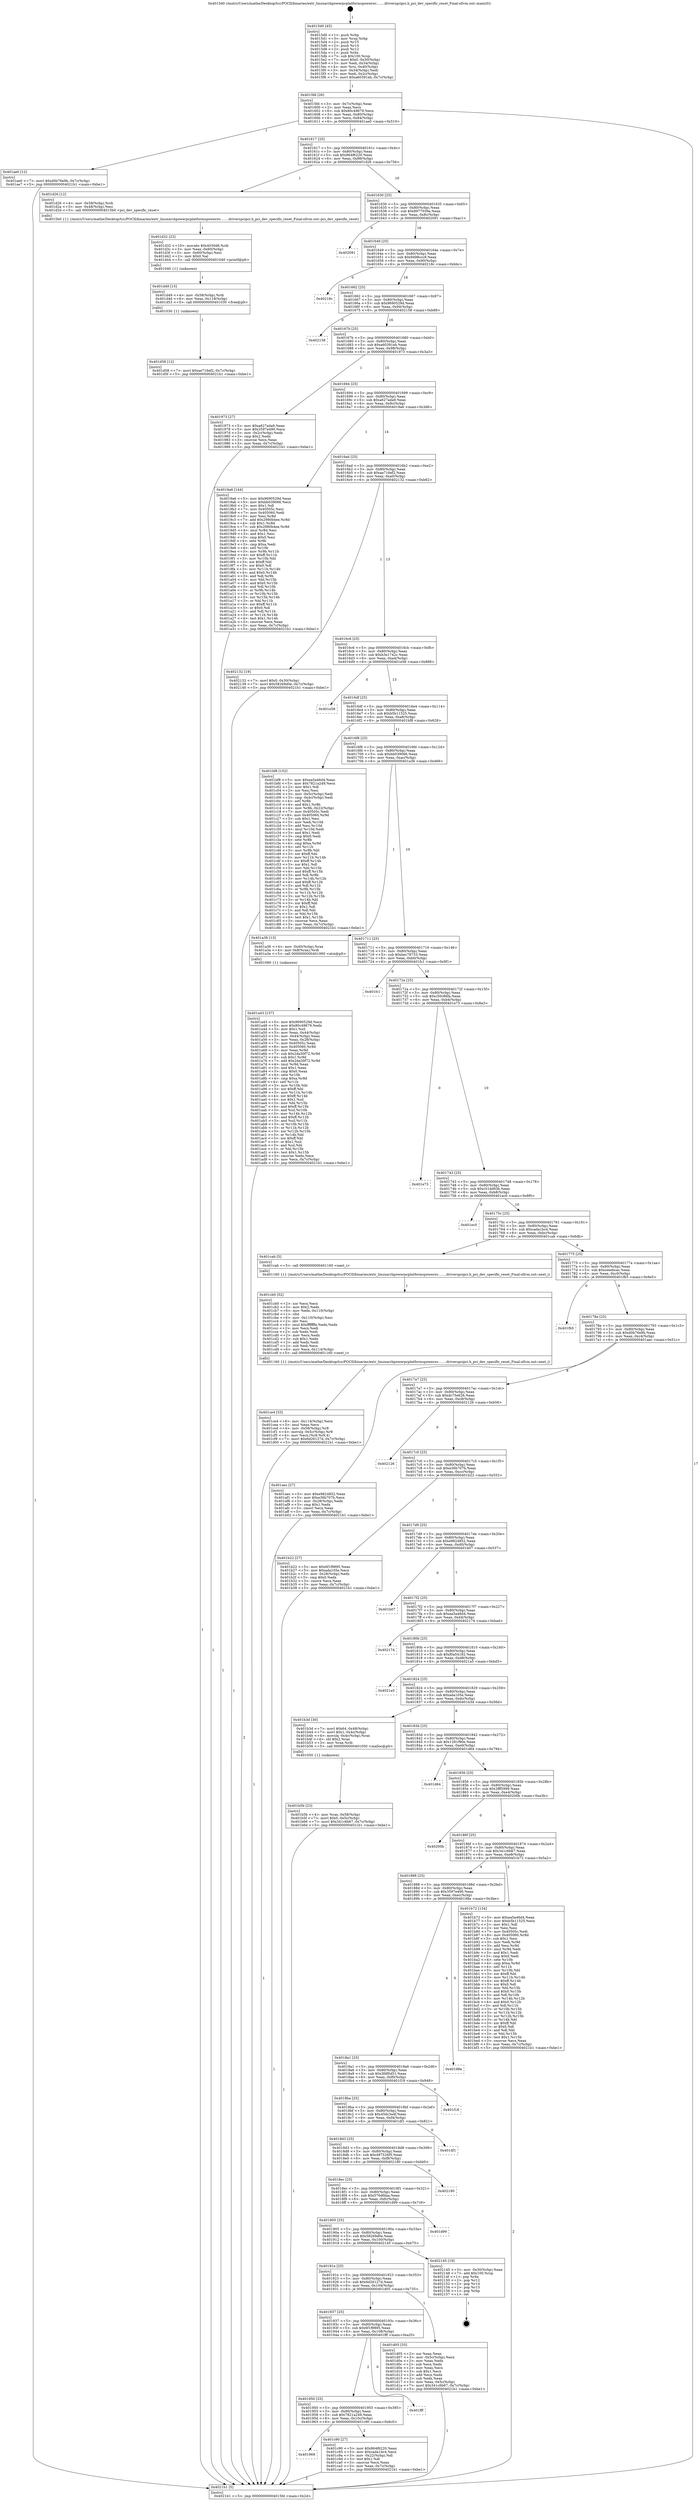 digraph "0x4015d0" {
  label = "0x4015d0 (/mnt/c/Users/mathe/Desktop/tcc/POCII/binaries/extr_linuxarchpowerpcplatformspowernv........driverspcipci.h_pci_dev_specific_reset_Final-ollvm.out::main(0))"
  labelloc = "t"
  node[shape=record]

  Entry [label="",width=0.3,height=0.3,shape=circle,fillcolor=black,style=filled]
  "0x4015fd" [label="{
     0x4015fd [26]\l
     | [instrs]\l
     &nbsp;&nbsp;0x4015fd \<+3\>: mov -0x7c(%rbp),%eax\l
     &nbsp;&nbsp;0x401600 \<+2\>: mov %eax,%ecx\l
     &nbsp;&nbsp;0x401602 \<+6\>: sub $0x80c49679,%ecx\l
     &nbsp;&nbsp;0x401608 \<+3\>: mov %eax,-0x80(%rbp)\l
     &nbsp;&nbsp;0x40160b \<+6\>: mov %ecx,-0x84(%rbp)\l
     &nbsp;&nbsp;0x401611 \<+6\>: je 0000000000401ae0 \<main+0x510\>\l
  }"]
  "0x401ae0" [label="{
     0x401ae0 [12]\l
     | [instrs]\l
     &nbsp;&nbsp;0x401ae0 \<+7\>: movl $0xd0b76e9b,-0x7c(%rbp)\l
     &nbsp;&nbsp;0x401ae7 \<+5\>: jmp 00000000004021b1 \<main+0xbe1\>\l
  }"]
  "0x401617" [label="{
     0x401617 [25]\l
     | [instrs]\l
     &nbsp;&nbsp;0x401617 \<+5\>: jmp 000000000040161c \<main+0x4c\>\l
     &nbsp;&nbsp;0x40161c \<+3\>: mov -0x80(%rbp),%eax\l
     &nbsp;&nbsp;0x40161f \<+5\>: sub $0x864f6220,%eax\l
     &nbsp;&nbsp;0x401624 \<+6\>: mov %eax,-0x88(%rbp)\l
     &nbsp;&nbsp;0x40162a \<+6\>: je 0000000000401d26 \<main+0x756\>\l
  }"]
  Exit [label="",width=0.3,height=0.3,shape=circle,fillcolor=black,style=filled,peripheries=2]
  "0x401d26" [label="{
     0x401d26 [12]\l
     | [instrs]\l
     &nbsp;&nbsp;0x401d26 \<+4\>: mov -0x58(%rbp),%rdi\l
     &nbsp;&nbsp;0x401d2a \<+3\>: mov -0x48(%rbp),%esi\l
     &nbsp;&nbsp;0x401d2d \<+5\>: call 00000000004015b0 \<pci_dev_specific_reset\>\l
     | [calls]\l
     &nbsp;&nbsp;0x4015b0 \{1\} (/mnt/c/Users/mathe/Desktop/tcc/POCII/binaries/extr_linuxarchpowerpcplatformspowernv........driverspcipci.h_pci_dev_specific_reset_Final-ollvm.out::pci_dev_specific_reset)\l
  }"]
  "0x401630" [label="{
     0x401630 [25]\l
     | [instrs]\l
     &nbsp;&nbsp;0x401630 \<+5\>: jmp 0000000000401635 \<main+0x65\>\l
     &nbsp;&nbsp;0x401635 \<+3\>: mov -0x80(%rbp),%eax\l
     &nbsp;&nbsp;0x401638 \<+5\>: sub $0x8977039e,%eax\l
     &nbsp;&nbsp;0x40163d \<+6\>: mov %eax,-0x8c(%rbp)\l
     &nbsp;&nbsp;0x401643 \<+6\>: je 0000000000402091 \<main+0xac1\>\l
  }"]
  "0x401d58" [label="{
     0x401d58 [12]\l
     | [instrs]\l
     &nbsp;&nbsp;0x401d58 \<+7\>: movl $0xae716ef2,-0x7c(%rbp)\l
     &nbsp;&nbsp;0x401d5f \<+5\>: jmp 00000000004021b1 \<main+0xbe1\>\l
  }"]
  "0x402091" [label="{
     0x402091\l
  }", style=dashed]
  "0x401649" [label="{
     0x401649 [25]\l
     | [instrs]\l
     &nbsp;&nbsp;0x401649 \<+5\>: jmp 000000000040164e \<main+0x7e\>\l
     &nbsp;&nbsp;0x40164e \<+3\>: mov -0x80(%rbp),%eax\l
     &nbsp;&nbsp;0x401651 \<+5\>: sub $0x9498ccc9,%eax\l
     &nbsp;&nbsp;0x401656 \<+6\>: mov %eax,-0x90(%rbp)\l
     &nbsp;&nbsp;0x40165c \<+6\>: je 000000000040218c \<main+0xbbc\>\l
  }"]
  "0x401d49" [label="{
     0x401d49 [15]\l
     | [instrs]\l
     &nbsp;&nbsp;0x401d49 \<+4\>: mov -0x58(%rbp),%rdi\l
     &nbsp;&nbsp;0x401d4d \<+6\>: mov %eax,-0x118(%rbp)\l
     &nbsp;&nbsp;0x401d53 \<+5\>: call 0000000000401030 \<free@plt\>\l
     | [calls]\l
     &nbsp;&nbsp;0x401030 \{1\} (unknown)\l
  }"]
  "0x40218c" [label="{
     0x40218c\l
  }", style=dashed]
  "0x401662" [label="{
     0x401662 [25]\l
     | [instrs]\l
     &nbsp;&nbsp;0x401662 \<+5\>: jmp 0000000000401667 \<main+0x97\>\l
     &nbsp;&nbsp;0x401667 \<+3\>: mov -0x80(%rbp),%eax\l
     &nbsp;&nbsp;0x40166a \<+5\>: sub $0x9690529d,%eax\l
     &nbsp;&nbsp;0x40166f \<+6\>: mov %eax,-0x94(%rbp)\l
     &nbsp;&nbsp;0x401675 \<+6\>: je 0000000000402158 \<main+0xb88\>\l
  }"]
  "0x401d32" [label="{
     0x401d32 [23]\l
     | [instrs]\l
     &nbsp;&nbsp;0x401d32 \<+10\>: movabs $0x4030d6,%rdi\l
     &nbsp;&nbsp;0x401d3c \<+3\>: mov %eax,-0x60(%rbp)\l
     &nbsp;&nbsp;0x401d3f \<+3\>: mov -0x60(%rbp),%esi\l
     &nbsp;&nbsp;0x401d42 \<+2\>: mov $0x0,%al\l
     &nbsp;&nbsp;0x401d44 \<+5\>: call 0000000000401040 \<printf@plt\>\l
     | [calls]\l
     &nbsp;&nbsp;0x401040 \{1\} (unknown)\l
  }"]
  "0x402158" [label="{
     0x402158\l
  }", style=dashed]
  "0x40167b" [label="{
     0x40167b [25]\l
     | [instrs]\l
     &nbsp;&nbsp;0x40167b \<+5\>: jmp 0000000000401680 \<main+0xb0\>\l
     &nbsp;&nbsp;0x401680 \<+3\>: mov -0x80(%rbp),%eax\l
     &nbsp;&nbsp;0x401683 \<+5\>: sub $0xa60391eb,%eax\l
     &nbsp;&nbsp;0x401688 \<+6\>: mov %eax,-0x98(%rbp)\l
     &nbsp;&nbsp;0x40168e \<+6\>: je 0000000000401973 \<main+0x3a3\>\l
  }"]
  "0x401ce4" [label="{
     0x401ce4 [33]\l
     | [instrs]\l
     &nbsp;&nbsp;0x401ce4 \<+6\>: mov -0x114(%rbp),%ecx\l
     &nbsp;&nbsp;0x401cea \<+3\>: imul %eax,%ecx\l
     &nbsp;&nbsp;0x401ced \<+4\>: mov -0x58(%rbp),%r8\l
     &nbsp;&nbsp;0x401cf1 \<+4\>: movslq -0x5c(%rbp),%r9\l
     &nbsp;&nbsp;0x401cf5 \<+4\>: mov %ecx,(%r8,%r9,4)\l
     &nbsp;&nbsp;0x401cf9 \<+7\>: movl $0x6d26127d,-0x7c(%rbp)\l
     &nbsp;&nbsp;0x401d00 \<+5\>: jmp 00000000004021b1 \<main+0xbe1\>\l
  }"]
  "0x401973" [label="{
     0x401973 [27]\l
     | [instrs]\l
     &nbsp;&nbsp;0x401973 \<+5\>: mov $0xa627ada9,%eax\l
     &nbsp;&nbsp;0x401978 \<+5\>: mov $0x3597e490,%ecx\l
     &nbsp;&nbsp;0x40197d \<+3\>: mov -0x2c(%rbp),%edx\l
     &nbsp;&nbsp;0x401980 \<+3\>: cmp $0x2,%edx\l
     &nbsp;&nbsp;0x401983 \<+3\>: cmovne %ecx,%eax\l
     &nbsp;&nbsp;0x401986 \<+3\>: mov %eax,-0x7c(%rbp)\l
     &nbsp;&nbsp;0x401989 \<+5\>: jmp 00000000004021b1 \<main+0xbe1\>\l
  }"]
  "0x401694" [label="{
     0x401694 [25]\l
     | [instrs]\l
     &nbsp;&nbsp;0x401694 \<+5\>: jmp 0000000000401699 \<main+0xc9\>\l
     &nbsp;&nbsp;0x401699 \<+3\>: mov -0x80(%rbp),%eax\l
     &nbsp;&nbsp;0x40169c \<+5\>: sub $0xa627ada9,%eax\l
     &nbsp;&nbsp;0x4016a1 \<+6\>: mov %eax,-0x9c(%rbp)\l
     &nbsp;&nbsp;0x4016a7 \<+6\>: je 00000000004019a6 \<main+0x3d6\>\l
  }"]
  "0x4021b1" [label="{
     0x4021b1 [5]\l
     | [instrs]\l
     &nbsp;&nbsp;0x4021b1 \<+5\>: jmp 00000000004015fd \<main+0x2d\>\l
  }"]
  "0x4015d0" [label="{
     0x4015d0 [45]\l
     | [instrs]\l
     &nbsp;&nbsp;0x4015d0 \<+1\>: push %rbp\l
     &nbsp;&nbsp;0x4015d1 \<+3\>: mov %rsp,%rbp\l
     &nbsp;&nbsp;0x4015d4 \<+2\>: push %r15\l
     &nbsp;&nbsp;0x4015d6 \<+2\>: push %r14\l
     &nbsp;&nbsp;0x4015d8 \<+2\>: push %r12\l
     &nbsp;&nbsp;0x4015da \<+1\>: push %rbx\l
     &nbsp;&nbsp;0x4015db \<+7\>: sub $0x100,%rsp\l
     &nbsp;&nbsp;0x4015e2 \<+7\>: movl $0x0,-0x30(%rbp)\l
     &nbsp;&nbsp;0x4015e9 \<+3\>: mov %edi,-0x34(%rbp)\l
     &nbsp;&nbsp;0x4015ec \<+4\>: mov %rsi,-0x40(%rbp)\l
     &nbsp;&nbsp;0x4015f0 \<+3\>: mov -0x34(%rbp),%edi\l
     &nbsp;&nbsp;0x4015f3 \<+3\>: mov %edi,-0x2c(%rbp)\l
     &nbsp;&nbsp;0x4015f6 \<+7\>: movl $0xa60391eb,-0x7c(%rbp)\l
  }"]
  "0x401cb0" [label="{
     0x401cb0 [52]\l
     | [instrs]\l
     &nbsp;&nbsp;0x401cb0 \<+2\>: xor %ecx,%ecx\l
     &nbsp;&nbsp;0x401cb2 \<+5\>: mov $0x2,%edx\l
     &nbsp;&nbsp;0x401cb7 \<+6\>: mov %edx,-0x110(%rbp)\l
     &nbsp;&nbsp;0x401cbd \<+1\>: cltd\l
     &nbsp;&nbsp;0x401cbe \<+6\>: mov -0x110(%rbp),%esi\l
     &nbsp;&nbsp;0x401cc4 \<+2\>: idiv %esi\l
     &nbsp;&nbsp;0x401cc6 \<+6\>: imul $0xfffffffe,%edx,%edx\l
     &nbsp;&nbsp;0x401ccc \<+2\>: mov %ecx,%edi\l
     &nbsp;&nbsp;0x401cce \<+2\>: sub %edx,%edi\l
     &nbsp;&nbsp;0x401cd0 \<+2\>: mov %ecx,%edx\l
     &nbsp;&nbsp;0x401cd2 \<+3\>: sub $0x1,%edx\l
     &nbsp;&nbsp;0x401cd5 \<+2\>: add %edx,%edi\l
     &nbsp;&nbsp;0x401cd7 \<+2\>: sub %edi,%ecx\l
     &nbsp;&nbsp;0x401cd9 \<+6\>: mov %ecx,-0x114(%rbp)\l
     &nbsp;&nbsp;0x401cdf \<+5\>: call 0000000000401160 \<next_i\>\l
     | [calls]\l
     &nbsp;&nbsp;0x401160 \{1\} (/mnt/c/Users/mathe/Desktop/tcc/POCII/binaries/extr_linuxarchpowerpcplatformspowernv........driverspcipci.h_pci_dev_specific_reset_Final-ollvm.out::next_i)\l
  }"]
  "0x4019a6" [label="{
     0x4019a6 [144]\l
     | [instrs]\l
     &nbsp;&nbsp;0x4019a6 \<+5\>: mov $0x9690529d,%eax\l
     &nbsp;&nbsp;0x4019ab \<+5\>: mov $0xbb039066,%ecx\l
     &nbsp;&nbsp;0x4019b0 \<+2\>: mov $0x1,%dl\l
     &nbsp;&nbsp;0x4019b2 \<+7\>: mov 0x40505c,%esi\l
     &nbsp;&nbsp;0x4019b9 \<+7\>: mov 0x405060,%edi\l
     &nbsp;&nbsp;0x4019c0 \<+3\>: mov %esi,%r8d\l
     &nbsp;&nbsp;0x4019c3 \<+7\>: add $0x2980b4ee,%r8d\l
     &nbsp;&nbsp;0x4019ca \<+4\>: sub $0x1,%r8d\l
     &nbsp;&nbsp;0x4019ce \<+7\>: sub $0x2980b4ee,%r8d\l
     &nbsp;&nbsp;0x4019d5 \<+4\>: imul %r8d,%esi\l
     &nbsp;&nbsp;0x4019d9 \<+3\>: and $0x1,%esi\l
     &nbsp;&nbsp;0x4019dc \<+3\>: cmp $0x0,%esi\l
     &nbsp;&nbsp;0x4019df \<+4\>: sete %r9b\l
     &nbsp;&nbsp;0x4019e3 \<+3\>: cmp $0xa,%edi\l
     &nbsp;&nbsp;0x4019e6 \<+4\>: setl %r10b\l
     &nbsp;&nbsp;0x4019ea \<+3\>: mov %r9b,%r11b\l
     &nbsp;&nbsp;0x4019ed \<+4\>: xor $0xff,%r11b\l
     &nbsp;&nbsp;0x4019f1 \<+3\>: mov %r10b,%bl\l
     &nbsp;&nbsp;0x4019f4 \<+3\>: xor $0xff,%bl\l
     &nbsp;&nbsp;0x4019f7 \<+3\>: xor $0x0,%dl\l
     &nbsp;&nbsp;0x4019fa \<+3\>: mov %r11b,%r14b\l
     &nbsp;&nbsp;0x4019fd \<+4\>: and $0x0,%r14b\l
     &nbsp;&nbsp;0x401a01 \<+3\>: and %dl,%r9b\l
     &nbsp;&nbsp;0x401a04 \<+3\>: mov %bl,%r15b\l
     &nbsp;&nbsp;0x401a07 \<+4\>: and $0x0,%r15b\l
     &nbsp;&nbsp;0x401a0b \<+3\>: and %dl,%r10b\l
     &nbsp;&nbsp;0x401a0e \<+3\>: or %r9b,%r14b\l
     &nbsp;&nbsp;0x401a11 \<+3\>: or %r10b,%r15b\l
     &nbsp;&nbsp;0x401a14 \<+3\>: xor %r15b,%r14b\l
     &nbsp;&nbsp;0x401a17 \<+3\>: or %bl,%r11b\l
     &nbsp;&nbsp;0x401a1a \<+4\>: xor $0xff,%r11b\l
     &nbsp;&nbsp;0x401a1e \<+3\>: or $0x0,%dl\l
     &nbsp;&nbsp;0x401a21 \<+3\>: and %dl,%r11b\l
     &nbsp;&nbsp;0x401a24 \<+3\>: or %r11b,%r14b\l
     &nbsp;&nbsp;0x401a27 \<+4\>: test $0x1,%r14b\l
     &nbsp;&nbsp;0x401a2b \<+3\>: cmovne %ecx,%eax\l
     &nbsp;&nbsp;0x401a2e \<+3\>: mov %eax,-0x7c(%rbp)\l
     &nbsp;&nbsp;0x401a31 \<+5\>: jmp 00000000004021b1 \<main+0xbe1\>\l
  }"]
  "0x4016ad" [label="{
     0x4016ad [25]\l
     | [instrs]\l
     &nbsp;&nbsp;0x4016ad \<+5\>: jmp 00000000004016b2 \<main+0xe2\>\l
     &nbsp;&nbsp;0x4016b2 \<+3\>: mov -0x80(%rbp),%eax\l
     &nbsp;&nbsp;0x4016b5 \<+5\>: sub $0xae716ef2,%eax\l
     &nbsp;&nbsp;0x4016ba \<+6\>: mov %eax,-0xa0(%rbp)\l
     &nbsp;&nbsp;0x4016c0 \<+6\>: je 0000000000402132 \<main+0xb62\>\l
  }"]
  "0x401969" [label="{
     0x401969\l
  }", style=dashed]
  "0x402132" [label="{
     0x402132 [19]\l
     | [instrs]\l
     &nbsp;&nbsp;0x402132 \<+7\>: movl $0x0,-0x30(%rbp)\l
     &nbsp;&nbsp;0x402139 \<+7\>: movl $0x58269d0e,-0x7c(%rbp)\l
     &nbsp;&nbsp;0x402140 \<+5\>: jmp 00000000004021b1 \<main+0xbe1\>\l
  }"]
  "0x4016c6" [label="{
     0x4016c6 [25]\l
     | [instrs]\l
     &nbsp;&nbsp;0x4016c6 \<+5\>: jmp 00000000004016cb \<main+0xfb\>\l
     &nbsp;&nbsp;0x4016cb \<+3\>: mov -0x80(%rbp),%eax\l
     &nbsp;&nbsp;0x4016ce \<+5\>: sub $0xb3e1742c,%eax\l
     &nbsp;&nbsp;0x4016d3 \<+6\>: mov %eax,-0xa4(%rbp)\l
     &nbsp;&nbsp;0x4016d9 \<+6\>: je 0000000000401e58 \<main+0x888\>\l
  }"]
  "0x401c90" [label="{
     0x401c90 [27]\l
     | [instrs]\l
     &nbsp;&nbsp;0x401c90 \<+5\>: mov $0x864f6220,%eax\l
     &nbsp;&nbsp;0x401c95 \<+5\>: mov $0xcada1bc4,%ecx\l
     &nbsp;&nbsp;0x401c9a \<+3\>: mov -0x22(%rbp),%dl\l
     &nbsp;&nbsp;0x401c9d \<+3\>: test $0x1,%dl\l
     &nbsp;&nbsp;0x401ca0 \<+3\>: cmovne %ecx,%eax\l
     &nbsp;&nbsp;0x401ca3 \<+3\>: mov %eax,-0x7c(%rbp)\l
     &nbsp;&nbsp;0x401ca6 \<+5\>: jmp 00000000004021b1 \<main+0xbe1\>\l
  }"]
  "0x401e58" [label="{
     0x401e58\l
  }", style=dashed]
  "0x4016df" [label="{
     0x4016df [25]\l
     | [instrs]\l
     &nbsp;&nbsp;0x4016df \<+5\>: jmp 00000000004016e4 \<main+0x114\>\l
     &nbsp;&nbsp;0x4016e4 \<+3\>: mov -0x80(%rbp),%eax\l
     &nbsp;&nbsp;0x4016e7 \<+5\>: sub $0xb5b11525,%eax\l
     &nbsp;&nbsp;0x4016ec \<+6\>: mov %eax,-0xa8(%rbp)\l
     &nbsp;&nbsp;0x4016f2 \<+6\>: je 0000000000401bf8 \<main+0x628\>\l
  }"]
  "0x401950" [label="{
     0x401950 [25]\l
     | [instrs]\l
     &nbsp;&nbsp;0x401950 \<+5\>: jmp 0000000000401955 \<main+0x385\>\l
     &nbsp;&nbsp;0x401955 \<+3\>: mov -0x80(%rbp),%eax\l
     &nbsp;&nbsp;0x401958 \<+5\>: sub $0x7821a249,%eax\l
     &nbsp;&nbsp;0x40195d \<+6\>: mov %eax,-0x10c(%rbp)\l
     &nbsp;&nbsp;0x401963 \<+6\>: je 0000000000401c90 \<main+0x6c0\>\l
  }"]
  "0x401bf8" [label="{
     0x401bf8 [152]\l
     | [instrs]\l
     &nbsp;&nbsp;0x401bf8 \<+5\>: mov $0xea5a46d4,%eax\l
     &nbsp;&nbsp;0x401bfd \<+5\>: mov $0x7821a249,%ecx\l
     &nbsp;&nbsp;0x401c02 \<+2\>: mov $0x1,%dl\l
     &nbsp;&nbsp;0x401c04 \<+2\>: xor %esi,%esi\l
     &nbsp;&nbsp;0x401c06 \<+3\>: mov -0x5c(%rbp),%edi\l
     &nbsp;&nbsp;0x401c09 \<+3\>: cmp -0x4c(%rbp),%edi\l
     &nbsp;&nbsp;0x401c0c \<+4\>: setl %r8b\l
     &nbsp;&nbsp;0x401c10 \<+4\>: and $0x1,%r8b\l
     &nbsp;&nbsp;0x401c14 \<+4\>: mov %r8b,-0x22(%rbp)\l
     &nbsp;&nbsp;0x401c18 \<+7\>: mov 0x40505c,%edi\l
     &nbsp;&nbsp;0x401c1f \<+8\>: mov 0x405060,%r9d\l
     &nbsp;&nbsp;0x401c27 \<+3\>: sub $0x1,%esi\l
     &nbsp;&nbsp;0x401c2a \<+3\>: mov %edi,%r10d\l
     &nbsp;&nbsp;0x401c2d \<+3\>: add %esi,%r10d\l
     &nbsp;&nbsp;0x401c30 \<+4\>: imul %r10d,%edi\l
     &nbsp;&nbsp;0x401c34 \<+3\>: and $0x1,%edi\l
     &nbsp;&nbsp;0x401c37 \<+3\>: cmp $0x0,%edi\l
     &nbsp;&nbsp;0x401c3a \<+4\>: sete %r8b\l
     &nbsp;&nbsp;0x401c3e \<+4\>: cmp $0xa,%r9d\l
     &nbsp;&nbsp;0x401c42 \<+4\>: setl %r11b\l
     &nbsp;&nbsp;0x401c46 \<+3\>: mov %r8b,%bl\l
     &nbsp;&nbsp;0x401c49 \<+3\>: xor $0xff,%bl\l
     &nbsp;&nbsp;0x401c4c \<+3\>: mov %r11b,%r14b\l
     &nbsp;&nbsp;0x401c4f \<+4\>: xor $0xff,%r14b\l
     &nbsp;&nbsp;0x401c53 \<+3\>: xor $0x1,%dl\l
     &nbsp;&nbsp;0x401c56 \<+3\>: mov %bl,%r15b\l
     &nbsp;&nbsp;0x401c59 \<+4\>: and $0xff,%r15b\l
     &nbsp;&nbsp;0x401c5d \<+3\>: and %dl,%r8b\l
     &nbsp;&nbsp;0x401c60 \<+3\>: mov %r14b,%r12b\l
     &nbsp;&nbsp;0x401c63 \<+4\>: and $0xff,%r12b\l
     &nbsp;&nbsp;0x401c67 \<+3\>: and %dl,%r11b\l
     &nbsp;&nbsp;0x401c6a \<+3\>: or %r8b,%r15b\l
     &nbsp;&nbsp;0x401c6d \<+3\>: or %r11b,%r12b\l
     &nbsp;&nbsp;0x401c70 \<+3\>: xor %r12b,%r15b\l
     &nbsp;&nbsp;0x401c73 \<+3\>: or %r14b,%bl\l
     &nbsp;&nbsp;0x401c76 \<+3\>: xor $0xff,%bl\l
     &nbsp;&nbsp;0x401c79 \<+3\>: or $0x1,%dl\l
     &nbsp;&nbsp;0x401c7c \<+2\>: and %dl,%bl\l
     &nbsp;&nbsp;0x401c7e \<+3\>: or %bl,%r15b\l
     &nbsp;&nbsp;0x401c81 \<+4\>: test $0x1,%r15b\l
     &nbsp;&nbsp;0x401c85 \<+3\>: cmovne %ecx,%eax\l
     &nbsp;&nbsp;0x401c88 \<+3\>: mov %eax,-0x7c(%rbp)\l
     &nbsp;&nbsp;0x401c8b \<+5\>: jmp 00000000004021b1 \<main+0xbe1\>\l
  }"]
  "0x4016f8" [label="{
     0x4016f8 [25]\l
     | [instrs]\l
     &nbsp;&nbsp;0x4016f8 \<+5\>: jmp 00000000004016fd \<main+0x12d\>\l
     &nbsp;&nbsp;0x4016fd \<+3\>: mov -0x80(%rbp),%eax\l
     &nbsp;&nbsp;0x401700 \<+5\>: sub $0xbb039066,%eax\l
     &nbsp;&nbsp;0x401705 \<+6\>: mov %eax,-0xac(%rbp)\l
     &nbsp;&nbsp;0x40170b \<+6\>: je 0000000000401a36 \<main+0x466\>\l
  }"]
  "0x401fff" [label="{
     0x401fff\l
  }", style=dashed]
  "0x401a36" [label="{
     0x401a36 [13]\l
     | [instrs]\l
     &nbsp;&nbsp;0x401a36 \<+4\>: mov -0x40(%rbp),%rax\l
     &nbsp;&nbsp;0x401a3a \<+4\>: mov 0x8(%rax),%rdi\l
     &nbsp;&nbsp;0x401a3e \<+5\>: call 0000000000401060 \<atoi@plt\>\l
     | [calls]\l
     &nbsp;&nbsp;0x401060 \{1\} (unknown)\l
  }"]
  "0x401711" [label="{
     0x401711 [25]\l
     | [instrs]\l
     &nbsp;&nbsp;0x401711 \<+5\>: jmp 0000000000401716 \<main+0x146\>\l
     &nbsp;&nbsp;0x401716 \<+3\>: mov -0x80(%rbp),%eax\l
     &nbsp;&nbsp;0x401719 \<+5\>: sub $0xbec78733,%eax\l
     &nbsp;&nbsp;0x40171e \<+6\>: mov %eax,-0xb0(%rbp)\l
     &nbsp;&nbsp;0x401724 \<+6\>: je 0000000000401fc1 \<main+0x9f1\>\l
  }"]
  "0x401a43" [label="{
     0x401a43 [157]\l
     | [instrs]\l
     &nbsp;&nbsp;0x401a43 \<+5\>: mov $0x9690529d,%ecx\l
     &nbsp;&nbsp;0x401a48 \<+5\>: mov $0x80c49679,%edx\l
     &nbsp;&nbsp;0x401a4d \<+3\>: mov $0x1,%sil\l
     &nbsp;&nbsp;0x401a50 \<+3\>: mov %eax,-0x44(%rbp)\l
     &nbsp;&nbsp;0x401a53 \<+3\>: mov -0x44(%rbp),%eax\l
     &nbsp;&nbsp;0x401a56 \<+3\>: mov %eax,-0x28(%rbp)\l
     &nbsp;&nbsp;0x401a59 \<+7\>: mov 0x40505c,%eax\l
     &nbsp;&nbsp;0x401a60 \<+8\>: mov 0x405060,%r8d\l
     &nbsp;&nbsp;0x401a68 \<+3\>: mov %eax,%r9d\l
     &nbsp;&nbsp;0x401a6b \<+7\>: sub $0x2da30f72,%r9d\l
     &nbsp;&nbsp;0x401a72 \<+4\>: sub $0x1,%r9d\l
     &nbsp;&nbsp;0x401a76 \<+7\>: add $0x2da30f72,%r9d\l
     &nbsp;&nbsp;0x401a7d \<+4\>: imul %r9d,%eax\l
     &nbsp;&nbsp;0x401a81 \<+3\>: and $0x1,%eax\l
     &nbsp;&nbsp;0x401a84 \<+3\>: cmp $0x0,%eax\l
     &nbsp;&nbsp;0x401a87 \<+4\>: sete %r10b\l
     &nbsp;&nbsp;0x401a8b \<+4\>: cmp $0xa,%r8d\l
     &nbsp;&nbsp;0x401a8f \<+4\>: setl %r11b\l
     &nbsp;&nbsp;0x401a93 \<+3\>: mov %r10b,%bl\l
     &nbsp;&nbsp;0x401a96 \<+3\>: xor $0xff,%bl\l
     &nbsp;&nbsp;0x401a99 \<+3\>: mov %r11b,%r14b\l
     &nbsp;&nbsp;0x401a9c \<+4\>: xor $0xff,%r14b\l
     &nbsp;&nbsp;0x401aa0 \<+4\>: xor $0x1,%sil\l
     &nbsp;&nbsp;0x401aa4 \<+3\>: mov %bl,%r15b\l
     &nbsp;&nbsp;0x401aa7 \<+4\>: and $0xff,%r15b\l
     &nbsp;&nbsp;0x401aab \<+3\>: and %sil,%r10b\l
     &nbsp;&nbsp;0x401aae \<+3\>: mov %r14b,%r12b\l
     &nbsp;&nbsp;0x401ab1 \<+4\>: and $0xff,%r12b\l
     &nbsp;&nbsp;0x401ab5 \<+3\>: and %sil,%r11b\l
     &nbsp;&nbsp;0x401ab8 \<+3\>: or %r10b,%r15b\l
     &nbsp;&nbsp;0x401abb \<+3\>: or %r11b,%r12b\l
     &nbsp;&nbsp;0x401abe \<+3\>: xor %r12b,%r15b\l
     &nbsp;&nbsp;0x401ac1 \<+3\>: or %r14b,%bl\l
     &nbsp;&nbsp;0x401ac4 \<+3\>: xor $0xff,%bl\l
     &nbsp;&nbsp;0x401ac7 \<+4\>: or $0x1,%sil\l
     &nbsp;&nbsp;0x401acb \<+3\>: and %sil,%bl\l
     &nbsp;&nbsp;0x401ace \<+3\>: or %bl,%r15b\l
     &nbsp;&nbsp;0x401ad1 \<+4\>: test $0x1,%r15b\l
     &nbsp;&nbsp;0x401ad5 \<+3\>: cmovne %edx,%ecx\l
     &nbsp;&nbsp;0x401ad8 \<+3\>: mov %ecx,-0x7c(%rbp)\l
     &nbsp;&nbsp;0x401adb \<+5\>: jmp 00000000004021b1 \<main+0xbe1\>\l
  }"]
  "0x401937" [label="{
     0x401937 [25]\l
     | [instrs]\l
     &nbsp;&nbsp;0x401937 \<+5\>: jmp 000000000040193c \<main+0x36c\>\l
     &nbsp;&nbsp;0x40193c \<+3\>: mov -0x80(%rbp),%eax\l
     &nbsp;&nbsp;0x40193f \<+5\>: sub $0x6f1f9895,%eax\l
     &nbsp;&nbsp;0x401944 \<+6\>: mov %eax,-0x108(%rbp)\l
     &nbsp;&nbsp;0x40194a \<+6\>: je 0000000000401fff \<main+0xa2f\>\l
  }"]
  "0x401fc1" [label="{
     0x401fc1\l
  }", style=dashed]
  "0x40172a" [label="{
     0x40172a [25]\l
     | [instrs]\l
     &nbsp;&nbsp;0x40172a \<+5\>: jmp 000000000040172f \<main+0x15f\>\l
     &nbsp;&nbsp;0x40172f \<+3\>: mov -0x80(%rbp),%eax\l
     &nbsp;&nbsp;0x401732 \<+5\>: sub $0xc50c86fa,%eax\l
     &nbsp;&nbsp;0x401737 \<+6\>: mov %eax,-0xb4(%rbp)\l
     &nbsp;&nbsp;0x40173d \<+6\>: je 0000000000401e73 \<main+0x8a3\>\l
  }"]
  "0x401d05" [label="{
     0x401d05 [33]\l
     | [instrs]\l
     &nbsp;&nbsp;0x401d05 \<+2\>: xor %eax,%eax\l
     &nbsp;&nbsp;0x401d07 \<+3\>: mov -0x5c(%rbp),%ecx\l
     &nbsp;&nbsp;0x401d0a \<+2\>: mov %eax,%edx\l
     &nbsp;&nbsp;0x401d0c \<+2\>: sub %ecx,%edx\l
     &nbsp;&nbsp;0x401d0e \<+2\>: mov %eax,%ecx\l
     &nbsp;&nbsp;0x401d10 \<+3\>: sub $0x1,%ecx\l
     &nbsp;&nbsp;0x401d13 \<+2\>: add %ecx,%edx\l
     &nbsp;&nbsp;0x401d15 \<+2\>: sub %edx,%eax\l
     &nbsp;&nbsp;0x401d17 \<+3\>: mov %eax,-0x5c(%rbp)\l
     &nbsp;&nbsp;0x401d1a \<+7\>: movl $0x341c6b67,-0x7c(%rbp)\l
     &nbsp;&nbsp;0x401d21 \<+5\>: jmp 00000000004021b1 \<main+0xbe1\>\l
  }"]
  "0x401e73" [label="{
     0x401e73\l
  }", style=dashed]
  "0x401743" [label="{
     0x401743 [25]\l
     | [instrs]\l
     &nbsp;&nbsp;0x401743 \<+5\>: jmp 0000000000401748 \<main+0x178\>\l
     &nbsp;&nbsp;0x401748 \<+3\>: mov -0x80(%rbp),%eax\l
     &nbsp;&nbsp;0x40174b \<+5\>: sub $0xc51dd93b,%eax\l
     &nbsp;&nbsp;0x401750 \<+6\>: mov %eax,-0xb8(%rbp)\l
     &nbsp;&nbsp;0x401756 \<+6\>: je 0000000000401ec0 \<main+0x8f0\>\l
  }"]
  "0x40191e" [label="{
     0x40191e [25]\l
     | [instrs]\l
     &nbsp;&nbsp;0x40191e \<+5\>: jmp 0000000000401923 \<main+0x353\>\l
     &nbsp;&nbsp;0x401923 \<+3\>: mov -0x80(%rbp),%eax\l
     &nbsp;&nbsp;0x401926 \<+5\>: sub $0x6d26127d,%eax\l
     &nbsp;&nbsp;0x40192b \<+6\>: mov %eax,-0x104(%rbp)\l
     &nbsp;&nbsp;0x401931 \<+6\>: je 0000000000401d05 \<main+0x735\>\l
  }"]
  "0x401ec0" [label="{
     0x401ec0\l
  }", style=dashed]
  "0x40175c" [label="{
     0x40175c [25]\l
     | [instrs]\l
     &nbsp;&nbsp;0x40175c \<+5\>: jmp 0000000000401761 \<main+0x191\>\l
     &nbsp;&nbsp;0x401761 \<+3\>: mov -0x80(%rbp),%eax\l
     &nbsp;&nbsp;0x401764 \<+5\>: sub $0xcada1bc4,%eax\l
     &nbsp;&nbsp;0x401769 \<+6\>: mov %eax,-0xbc(%rbp)\l
     &nbsp;&nbsp;0x40176f \<+6\>: je 0000000000401cab \<main+0x6db\>\l
  }"]
  "0x402145" [label="{
     0x402145 [19]\l
     | [instrs]\l
     &nbsp;&nbsp;0x402145 \<+3\>: mov -0x30(%rbp),%eax\l
     &nbsp;&nbsp;0x402148 \<+7\>: add $0x100,%rsp\l
     &nbsp;&nbsp;0x40214f \<+1\>: pop %rbx\l
     &nbsp;&nbsp;0x402150 \<+2\>: pop %r12\l
     &nbsp;&nbsp;0x402152 \<+2\>: pop %r14\l
     &nbsp;&nbsp;0x402154 \<+2\>: pop %r15\l
     &nbsp;&nbsp;0x402156 \<+1\>: pop %rbp\l
     &nbsp;&nbsp;0x402157 \<+1\>: ret\l
  }"]
  "0x401cab" [label="{
     0x401cab [5]\l
     | [instrs]\l
     &nbsp;&nbsp;0x401cab \<+5\>: call 0000000000401160 \<next_i\>\l
     | [calls]\l
     &nbsp;&nbsp;0x401160 \{1\} (/mnt/c/Users/mathe/Desktop/tcc/POCII/binaries/extr_linuxarchpowerpcplatformspowernv........driverspcipci.h_pci_dev_specific_reset_Final-ollvm.out::next_i)\l
  }"]
  "0x401775" [label="{
     0x401775 [25]\l
     | [instrs]\l
     &nbsp;&nbsp;0x401775 \<+5\>: jmp 000000000040177a \<main+0x1aa\>\l
     &nbsp;&nbsp;0x40177a \<+3\>: mov -0x80(%rbp),%eax\l
     &nbsp;&nbsp;0x40177d \<+5\>: sub $0xceeebcac,%eax\l
     &nbsp;&nbsp;0x401782 \<+6\>: mov %eax,-0xc0(%rbp)\l
     &nbsp;&nbsp;0x401788 \<+6\>: je 0000000000401fb5 \<main+0x9e5\>\l
  }"]
  "0x401905" [label="{
     0x401905 [25]\l
     | [instrs]\l
     &nbsp;&nbsp;0x401905 \<+5\>: jmp 000000000040190a \<main+0x33a\>\l
     &nbsp;&nbsp;0x40190a \<+3\>: mov -0x80(%rbp),%eax\l
     &nbsp;&nbsp;0x40190d \<+5\>: sub $0x58269d0e,%eax\l
     &nbsp;&nbsp;0x401912 \<+6\>: mov %eax,-0x100(%rbp)\l
     &nbsp;&nbsp;0x401918 \<+6\>: je 0000000000402145 \<main+0xb75\>\l
  }"]
  "0x401fb5" [label="{
     0x401fb5\l
  }", style=dashed]
  "0x40178e" [label="{
     0x40178e [25]\l
     | [instrs]\l
     &nbsp;&nbsp;0x40178e \<+5\>: jmp 0000000000401793 \<main+0x1c3\>\l
     &nbsp;&nbsp;0x401793 \<+3\>: mov -0x80(%rbp),%eax\l
     &nbsp;&nbsp;0x401796 \<+5\>: sub $0xd0b76e9b,%eax\l
     &nbsp;&nbsp;0x40179b \<+6\>: mov %eax,-0xc4(%rbp)\l
     &nbsp;&nbsp;0x4017a1 \<+6\>: je 0000000000401aec \<main+0x51c\>\l
  }"]
  "0x401d99" [label="{
     0x401d99\l
  }", style=dashed]
  "0x401aec" [label="{
     0x401aec [27]\l
     | [instrs]\l
     &nbsp;&nbsp;0x401aec \<+5\>: mov $0xe9824852,%eax\l
     &nbsp;&nbsp;0x401af1 \<+5\>: mov $0xe36b707b,%ecx\l
     &nbsp;&nbsp;0x401af6 \<+3\>: mov -0x28(%rbp),%edx\l
     &nbsp;&nbsp;0x401af9 \<+3\>: cmp $0x1,%edx\l
     &nbsp;&nbsp;0x401afc \<+3\>: cmovl %ecx,%eax\l
     &nbsp;&nbsp;0x401aff \<+3\>: mov %eax,-0x7c(%rbp)\l
     &nbsp;&nbsp;0x401b02 \<+5\>: jmp 00000000004021b1 \<main+0xbe1\>\l
  }"]
  "0x4017a7" [label="{
     0x4017a7 [25]\l
     | [instrs]\l
     &nbsp;&nbsp;0x4017a7 \<+5\>: jmp 00000000004017ac \<main+0x1dc\>\l
     &nbsp;&nbsp;0x4017ac \<+3\>: mov -0x80(%rbp),%eax\l
     &nbsp;&nbsp;0x4017af \<+5\>: sub $0xdc75e626,%eax\l
     &nbsp;&nbsp;0x4017b4 \<+6\>: mov %eax,-0xc8(%rbp)\l
     &nbsp;&nbsp;0x4017ba \<+6\>: je 0000000000402126 \<main+0xb56\>\l
  }"]
  "0x4018ec" [label="{
     0x4018ec [25]\l
     | [instrs]\l
     &nbsp;&nbsp;0x4018ec \<+5\>: jmp 00000000004018f1 \<main+0x321\>\l
     &nbsp;&nbsp;0x4018f1 \<+3\>: mov -0x80(%rbp),%eax\l
     &nbsp;&nbsp;0x4018f4 \<+5\>: sub $0x576dfdaa,%eax\l
     &nbsp;&nbsp;0x4018f9 \<+6\>: mov %eax,-0xfc(%rbp)\l
     &nbsp;&nbsp;0x4018ff \<+6\>: je 0000000000401d99 \<main+0x7c9\>\l
  }"]
  "0x402126" [label="{
     0x402126\l
  }", style=dashed]
  "0x4017c0" [label="{
     0x4017c0 [25]\l
     | [instrs]\l
     &nbsp;&nbsp;0x4017c0 \<+5\>: jmp 00000000004017c5 \<main+0x1f5\>\l
     &nbsp;&nbsp;0x4017c5 \<+3\>: mov -0x80(%rbp),%eax\l
     &nbsp;&nbsp;0x4017c8 \<+5\>: sub $0xe36b707b,%eax\l
     &nbsp;&nbsp;0x4017cd \<+6\>: mov %eax,-0xcc(%rbp)\l
     &nbsp;&nbsp;0x4017d3 \<+6\>: je 0000000000401b22 \<main+0x552\>\l
  }"]
  "0x402180" [label="{
     0x402180\l
  }", style=dashed]
  "0x401b22" [label="{
     0x401b22 [27]\l
     | [instrs]\l
     &nbsp;&nbsp;0x401b22 \<+5\>: mov $0x6f1f9895,%eax\l
     &nbsp;&nbsp;0x401b27 \<+5\>: mov $0xada105e,%ecx\l
     &nbsp;&nbsp;0x401b2c \<+3\>: mov -0x28(%rbp),%edx\l
     &nbsp;&nbsp;0x401b2f \<+3\>: cmp $0x0,%edx\l
     &nbsp;&nbsp;0x401b32 \<+3\>: cmove %ecx,%eax\l
     &nbsp;&nbsp;0x401b35 \<+3\>: mov %eax,-0x7c(%rbp)\l
     &nbsp;&nbsp;0x401b38 \<+5\>: jmp 00000000004021b1 \<main+0xbe1\>\l
  }"]
  "0x4017d9" [label="{
     0x4017d9 [25]\l
     | [instrs]\l
     &nbsp;&nbsp;0x4017d9 \<+5\>: jmp 00000000004017de \<main+0x20e\>\l
     &nbsp;&nbsp;0x4017de \<+3\>: mov -0x80(%rbp),%eax\l
     &nbsp;&nbsp;0x4017e1 \<+5\>: sub $0xe9824852,%eax\l
     &nbsp;&nbsp;0x4017e6 \<+6\>: mov %eax,-0xd0(%rbp)\l
     &nbsp;&nbsp;0x4017ec \<+6\>: je 0000000000401b07 \<main+0x537\>\l
  }"]
  "0x4018d3" [label="{
     0x4018d3 [25]\l
     | [instrs]\l
     &nbsp;&nbsp;0x4018d3 \<+5\>: jmp 00000000004018d8 \<main+0x308\>\l
     &nbsp;&nbsp;0x4018d8 \<+3\>: mov -0x80(%rbp),%eax\l
     &nbsp;&nbsp;0x4018db \<+5\>: sub $0x487526f5,%eax\l
     &nbsp;&nbsp;0x4018e0 \<+6\>: mov %eax,-0xf8(%rbp)\l
     &nbsp;&nbsp;0x4018e6 \<+6\>: je 0000000000402180 \<main+0xbb0\>\l
  }"]
  "0x401b07" [label="{
     0x401b07\l
  }", style=dashed]
  "0x4017f2" [label="{
     0x4017f2 [25]\l
     | [instrs]\l
     &nbsp;&nbsp;0x4017f2 \<+5\>: jmp 00000000004017f7 \<main+0x227\>\l
     &nbsp;&nbsp;0x4017f7 \<+3\>: mov -0x80(%rbp),%eax\l
     &nbsp;&nbsp;0x4017fa \<+5\>: sub $0xea5a46d4,%eax\l
     &nbsp;&nbsp;0x4017ff \<+6\>: mov %eax,-0xd4(%rbp)\l
     &nbsp;&nbsp;0x401805 \<+6\>: je 0000000000402174 \<main+0xba4\>\l
  }"]
  "0x401df1" [label="{
     0x401df1\l
  }", style=dashed]
  "0x402174" [label="{
     0x402174\l
  }", style=dashed]
  "0x40180b" [label="{
     0x40180b [25]\l
     | [instrs]\l
     &nbsp;&nbsp;0x40180b \<+5\>: jmp 0000000000401810 \<main+0x240\>\l
     &nbsp;&nbsp;0x401810 \<+3\>: mov -0x80(%rbp),%eax\l
     &nbsp;&nbsp;0x401813 \<+5\>: sub $0xf0a54182,%eax\l
     &nbsp;&nbsp;0x401818 \<+6\>: mov %eax,-0xd8(%rbp)\l
     &nbsp;&nbsp;0x40181e \<+6\>: je 00000000004021a5 \<main+0xbd5\>\l
  }"]
  "0x4018ba" [label="{
     0x4018ba [25]\l
     | [instrs]\l
     &nbsp;&nbsp;0x4018ba \<+5\>: jmp 00000000004018bf \<main+0x2ef\>\l
     &nbsp;&nbsp;0x4018bf \<+3\>: mov -0x80(%rbp),%eax\l
     &nbsp;&nbsp;0x4018c2 \<+5\>: sub $0x45dc3a4f,%eax\l
     &nbsp;&nbsp;0x4018c7 \<+6\>: mov %eax,-0xf4(%rbp)\l
     &nbsp;&nbsp;0x4018cd \<+6\>: je 0000000000401df1 \<main+0x821\>\l
  }"]
  "0x4021a5" [label="{
     0x4021a5\l
  }", style=dashed]
  "0x401824" [label="{
     0x401824 [25]\l
     | [instrs]\l
     &nbsp;&nbsp;0x401824 \<+5\>: jmp 0000000000401829 \<main+0x259\>\l
     &nbsp;&nbsp;0x401829 \<+3\>: mov -0x80(%rbp),%eax\l
     &nbsp;&nbsp;0x40182c \<+5\>: sub $0xada105e,%eax\l
     &nbsp;&nbsp;0x401831 \<+6\>: mov %eax,-0xdc(%rbp)\l
     &nbsp;&nbsp;0x401837 \<+6\>: je 0000000000401b3d \<main+0x56d\>\l
  }"]
  "0x401f18" [label="{
     0x401f18\l
  }", style=dashed]
  "0x401b3d" [label="{
     0x401b3d [30]\l
     | [instrs]\l
     &nbsp;&nbsp;0x401b3d \<+7\>: movl $0x64,-0x48(%rbp)\l
     &nbsp;&nbsp;0x401b44 \<+7\>: movl $0x1,-0x4c(%rbp)\l
     &nbsp;&nbsp;0x401b4b \<+4\>: movslq -0x4c(%rbp),%rax\l
     &nbsp;&nbsp;0x401b4f \<+4\>: shl $0x2,%rax\l
     &nbsp;&nbsp;0x401b53 \<+3\>: mov %rax,%rdi\l
     &nbsp;&nbsp;0x401b56 \<+5\>: call 0000000000401050 \<malloc@plt\>\l
     | [calls]\l
     &nbsp;&nbsp;0x401050 \{1\} (unknown)\l
  }"]
  "0x40183d" [label="{
     0x40183d [25]\l
     | [instrs]\l
     &nbsp;&nbsp;0x40183d \<+5\>: jmp 0000000000401842 \<main+0x272\>\l
     &nbsp;&nbsp;0x401842 \<+3\>: mov -0x80(%rbp),%eax\l
     &nbsp;&nbsp;0x401845 \<+5\>: sub $0x1281f90e,%eax\l
     &nbsp;&nbsp;0x40184a \<+6\>: mov %eax,-0xe0(%rbp)\l
     &nbsp;&nbsp;0x401850 \<+6\>: je 0000000000401d64 \<main+0x794\>\l
  }"]
  "0x401b5b" [label="{
     0x401b5b [23]\l
     | [instrs]\l
     &nbsp;&nbsp;0x401b5b \<+4\>: mov %rax,-0x58(%rbp)\l
     &nbsp;&nbsp;0x401b5f \<+7\>: movl $0x0,-0x5c(%rbp)\l
     &nbsp;&nbsp;0x401b66 \<+7\>: movl $0x341c6b67,-0x7c(%rbp)\l
     &nbsp;&nbsp;0x401b6d \<+5\>: jmp 00000000004021b1 \<main+0xbe1\>\l
  }"]
  "0x4018a1" [label="{
     0x4018a1 [25]\l
     | [instrs]\l
     &nbsp;&nbsp;0x4018a1 \<+5\>: jmp 00000000004018a6 \<main+0x2d6\>\l
     &nbsp;&nbsp;0x4018a6 \<+3\>: mov -0x80(%rbp),%eax\l
     &nbsp;&nbsp;0x4018a9 \<+5\>: sub $0x3fdf0d51,%eax\l
     &nbsp;&nbsp;0x4018ae \<+6\>: mov %eax,-0xf0(%rbp)\l
     &nbsp;&nbsp;0x4018b4 \<+6\>: je 0000000000401f18 \<main+0x948\>\l
  }"]
  "0x401d64" [label="{
     0x401d64\l
  }", style=dashed]
  "0x401856" [label="{
     0x401856 [25]\l
     | [instrs]\l
     &nbsp;&nbsp;0x401856 \<+5\>: jmp 000000000040185b \<main+0x28b\>\l
     &nbsp;&nbsp;0x40185b \<+3\>: mov -0x80(%rbp),%eax\l
     &nbsp;&nbsp;0x40185e \<+5\>: sub $0x2fff5999,%eax\l
     &nbsp;&nbsp;0x401863 \<+6\>: mov %eax,-0xe4(%rbp)\l
     &nbsp;&nbsp;0x401869 \<+6\>: je 000000000040200b \<main+0xa3b\>\l
  }"]
  "0x40198e" [label="{
     0x40198e\l
  }", style=dashed]
  "0x40200b" [label="{
     0x40200b\l
  }", style=dashed]
  "0x40186f" [label="{
     0x40186f [25]\l
     | [instrs]\l
     &nbsp;&nbsp;0x40186f \<+5\>: jmp 0000000000401874 \<main+0x2a4\>\l
     &nbsp;&nbsp;0x401874 \<+3\>: mov -0x80(%rbp),%eax\l
     &nbsp;&nbsp;0x401877 \<+5\>: sub $0x341c6b67,%eax\l
     &nbsp;&nbsp;0x40187c \<+6\>: mov %eax,-0xe8(%rbp)\l
     &nbsp;&nbsp;0x401882 \<+6\>: je 0000000000401b72 \<main+0x5a2\>\l
  }"]
  "0x401888" [label="{
     0x401888 [25]\l
     | [instrs]\l
     &nbsp;&nbsp;0x401888 \<+5\>: jmp 000000000040188d \<main+0x2bd\>\l
     &nbsp;&nbsp;0x40188d \<+3\>: mov -0x80(%rbp),%eax\l
     &nbsp;&nbsp;0x401890 \<+5\>: sub $0x3597e490,%eax\l
     &nbsp;&nbsp;0x401895 \<+6\>: mov %eax,-0xec(%rbp)\l
     &nbsp;&nbsp;0x40189b \<+6\>: je 000000000040198e \<main+0x3be\>\l
  }"]
  "0x401b72" [label="{
     0x401b72 [134]\l
     | [instrs]\l
     &nbsp;&nbsp;0x401b72 \<+5\>: mov $0xea5a46d4,%eax\l
     &nbsp;&nbsp;0x401b77 \<+5\>: mov $0xb5b11525,%ecx\l
     &nbsp;&nbsp;0x401b7c \<+2\>: mov $0x1,%dl\l
     &nbsp;&nbsp;0x401b7e \<+2\>: xor %esi,%esi\l
     &nbsp;&nbsp;0x401b80 \<+7\>: mov 0x40505c,%edi\l
     &nbsp;&nbsp;0x401b87 \<+8\>: mov 0x405060,%r8d\l
     &nbsp;&nbsp;0x401b8f \<+3\>: sub $0x1,%esi\l
     &nbsp;&nbsp;0x401b92 \<+3\>: mov %edi,%r9d\l
     &nbsp;&nbsp;0x401b95 \<+3\>: add %esi,%r9d\l
     &nbsp;&nbsp;0x401b98 \<+4\>: imul %r9d,%edi\l
     &nbsp;&nbsp;0x401b9c \<+3\>: and $0x1,%edi\l
     &nbsp;&nbsp;0x401b9f \<+3\>: cmp $0x0,%edi\l
     &nbsp;&nbsp;0x401ba2 \<+4\>: sete %r10b\l
     &nbsp;&nbsp;0x401ba6 \<+4\>: cmp $0xa,%r8d\l
     &nbsp;&nbsp;0x401baa \<+4\>: setl %r11b\l
     &nbsp;&nbsp;0x401bae \<+3\>: mov %r10b,%bl\l
     &nbsp;&nbsp;0x401bb1 \<+3\>: xor $0xff,%bl\l
     &nbsp;&nbsp;0x401bb4 \<+3\>: mov %r11b,%r14b\l
     &nbsp;&nbsp;0x401bb7 \<+4\>: xor $0xff,%r14b\l
     &nbsp;&nbsp;0x401bbb \<+3\>: xor $0x0,%dl\l
     &nbsp;&nbsp;0x401bbe \<+3\>: mov %bl,%r15b\l
     &nbsp;&nbsp;0x401bc1 \<+4\>: and $0x0,%r15b\l
     &nbsp;&nbsp;0x401bc5 \<+3\>: and %dl,%r10b\l
     &nbsp;&nbsp;0x401bc8 \<+3\>: mov %r14b,%r12b\l
     &nbsp;&nbsp;0x401bcb \<+4\>: and $0x0,%r12b\l
     &nbsp;&nbsp;0x401bcf \<+3\>: and %dl,%r11b\l
     &nbsp;&nbsp;0x401bd2 \<+3\>: or %r10b,%r15b\l
     &nbsp;&nbsp;0x401bd5 \<+3\>: or %r11b,%r12b\l
     &nbsp;&nbsp;0x401bd8 \<+3\>: xor %r12b,%r15b\l
     &nbsp;&nbsp;0x401bdb \<+3\>: or %r14b,%bl\l
     &nbsp;&nbsp;0x401bde \<+3\>: xor $0xff,%bl\l
     &nbsp;&nbsp;0x401be1 \<+3\>: or $0x0,%dl\l
     &nbsp;&nbsp;0x401be4 \<+2\>: and %dl,%bl\l
     &nbsp;&nbsp;0x401be6 \<+3\>: or %bl,%r15b\l
     &nbsp;&nbsp;0x401be9 \<+4\>: test $0x1,%r15b\l
     &nbsp;&nbsp;0x401bed \<+3\>: cmovne %ecx,%eax\l
     &nbsp;&nbsp;0x401bf0 \<+3\>: mov %eax,-0x7c(%rbp)\l
     &nbsp;&nbsp;0x401bf3 \<+5\>: jmp 00000000004021b1 \<main+0xbe1\>\l
  }"]
  Entry -> "0x4015d0" [label=" 1"]
  "0x4015fd" -> "0x401ae0" [label=" 1"]
  "0x4015fd" -> "0x401617" [label=" 17"]
  "0x402145" -> Exit [label=" 1"]
  "0x401617" -> "0x401d26" [label=" 1"]
  "0x401617" -> "0x401630" [label=" 16"]
  "0x402132" -> "0x4021b1" [label=" 1"]
  "0x401630" -> "0x402091" [label=" 0"]
  "0x401630" -> "0x401649" [label=" 16"]
  "0x401d58" -> "0x4021b1" [label=" 1"]
  "0x401649" -> "0x40218c" [label=" 0"]
  "0x401649" -> "0x401662" [label=" 16"]
  "0x401d49" -> "0x401d58" [label=" 1"]
  "0x401662" -> "0x402158" [label=" 0"]
  "0x401662" -> "0x40167b" [label=" 16"]
  "0x401d32" -> "0x401d49" [label=" 1"]
  "0x40167b" -> "0x401973" [label=" 1"]
  "0x40167b" -> "0x401694" [label=" 15"]
  "0x401973" -> "0x4021b1" [label=" 1"]
  "0x4015d0" -> "0x4015fd" [label=" 1"]
  "0x4021b1" -> "0x4015fd" [label=" 17"]
  "0x401d26" -> "0x401d32" [label=" 1"]
  "0x401694" -> "0x4019a6" [label=" 1"]
  "0x401694" -> "0x4016ad" [label=" 14"]
  "0x4019a6" -> "0x4021b1" [label=" 1"]
  "0x401d05" -> "0x4021b1" [label=" 1"]
  "0x4016ad" -> "0x402132" [label=" 1"]
  "0x4016ad" -> "0x4016c6" [label=" 13"]
  "0x401ce4" -> "0x4021b1" [label=" 1"]
  "0x4016c6" -> "0x401e58" [label=" 0"]
  "0x4016c6" -> "0x4016df" [label=" 13"]
  "0x401cb0" -> "0x401ce4" [label=" 1"]
  "0x4016df" -> "0x401bf8" [label=" 2"]
  "0x4016df" -> "0x4016f8" [label=" 11"]
  "0x401c90" -> "0x4021b1" [label=" 2"]
  "0x4016f8" -> "0x401a36" [label=" 1"]
  "0x4016f8" -> "0x401711" [label=" 10"]
  "0x401a36" -> "0x401a43" [label=" 1"]
  "0x401a43" -> "0x4021b1" [label=" 1"]
  "0x401ae0" -> "0x4021b1" [label=" 1"]
  "0x401950" -> "0x401969" [label=" 0"]
  "0x401711" -> "0x401fc1" [label=" 0"]
  "0x401711" -> "0x40172a" [label=" 10"]
  "0x401cab" -> "0x401cb0" [label=" 1"]
  "0x40172a" -> "0x401e73" [label=" 0"]
  "0x40172a" -> "0x401743" [label=" 10"]
  "0x401937" -> "0x401950" [label=" 2"]
  "0x401743" -> "0x401ec0" [label=" 0"]
  "0x401743" -> "0x40175c" [label=" 10"]
  "0x401950" -> "0x401c90" [label=" 2"]
  "0x40175c" -> "0x401cab" [label=" 1"]
  "0x40175c" -> "0x401775" [label=" 9"]
  "0x40191e" -> "0x401937" [label=" 2"]
  "0x401775" -> "0x401fb5" [label=" 0"]
  "0x401775" -> "0x40178e" [label=" 9"]
  "0x401937" -> "0x401fff" [label=" 0"]
  "0x40178e" -> "0x401aec" [label=" 1"]
  "0x40178e" -> "0x4017a7" [label=" 8"]
  "0x401aec" -> "0x4021b1" [label=" 1"]
  "0x401905" -> "0x40191e" [label=" 3"]
  "0x4017a7" -> "0x402126" [label=" 0"]
  "0x4017a7" -> "0x4017c0" [label=" 8"]
  "0x40191e" -> "0x401d05" [label=" 1"]
  "0x4017c0" -> "0x401b22" [label=" 1"]
  "0x4017c0" -> "0x4017d9" [label=" 7"]
  "0x401b22" -> "0x4021b1" [label=" 1"]
  "0x4018ec" -> "0x401905" [label=" 4"]
  "0x4017d9" -> "0x401b07" [label=" 0"]
  "0x4017d9" -> "0x4017f2" [label=" 7"]
  "0x401905" -> "0x402145" [label=" 1"]
  "0x4017f2" -> "0x402174" [label=" 0"]
  "0x4017f2" -> "0x40180b" [label=" 7"]
  "0x4018d3" -> "0x4018ec" [label=" 4"]
  "0x40180b" -> "0x4021a5" [label=" 0"]
  "0x40180b" -> "0x401824" [label=" 7"]
  "0x4018ec" -> "0x401d99" [label=" 0"]
  "0x401824" -> "0x401b3d" [label=" 1"]
  "0x401824" -> "0x40183d" [label=" 6"]
  "0x401b3d" -> "0x401b5b" [label=" 1"]
  "0x401b5b" -> "0x4021b1" [label=" 1"]
  "0x4018ba" -> "0x4018d3" [label=" 4"]
  "0x40183d" -> "0x401d64" [label=" 0"]
  "0x40183d" -> "0x401856" [label=" 6"]
  "0x4018d3" -> "0x402180" [label=" 0"]
  "0x401856" -> "0x40200b" [label=" 0"]
  "0x401856" -> "0x40186f" [label=" 6"]
  "0x4018a1" -> "0x4018ba" [label=" 4"]
  "0x40186f" -> "0x401b72" [label=" 2"]
  "0x40186f" -> "0x401888" [label=" 4"]
  "0x401b72" -> "0x4021b1" [label=" 2"]
  "0x401bf8" -> "0x4021b1" [label=" 2"]
  "0x4018a1" -> "0x401f18" [label=" 0"]
  "0x401888" -> "0x40198e" [label=" 0"]
  "0x401888" -> "0x4018a1" [label=" 4"]
  "0x4018ba" -> "0x401df1" [label=" 0"]
}
